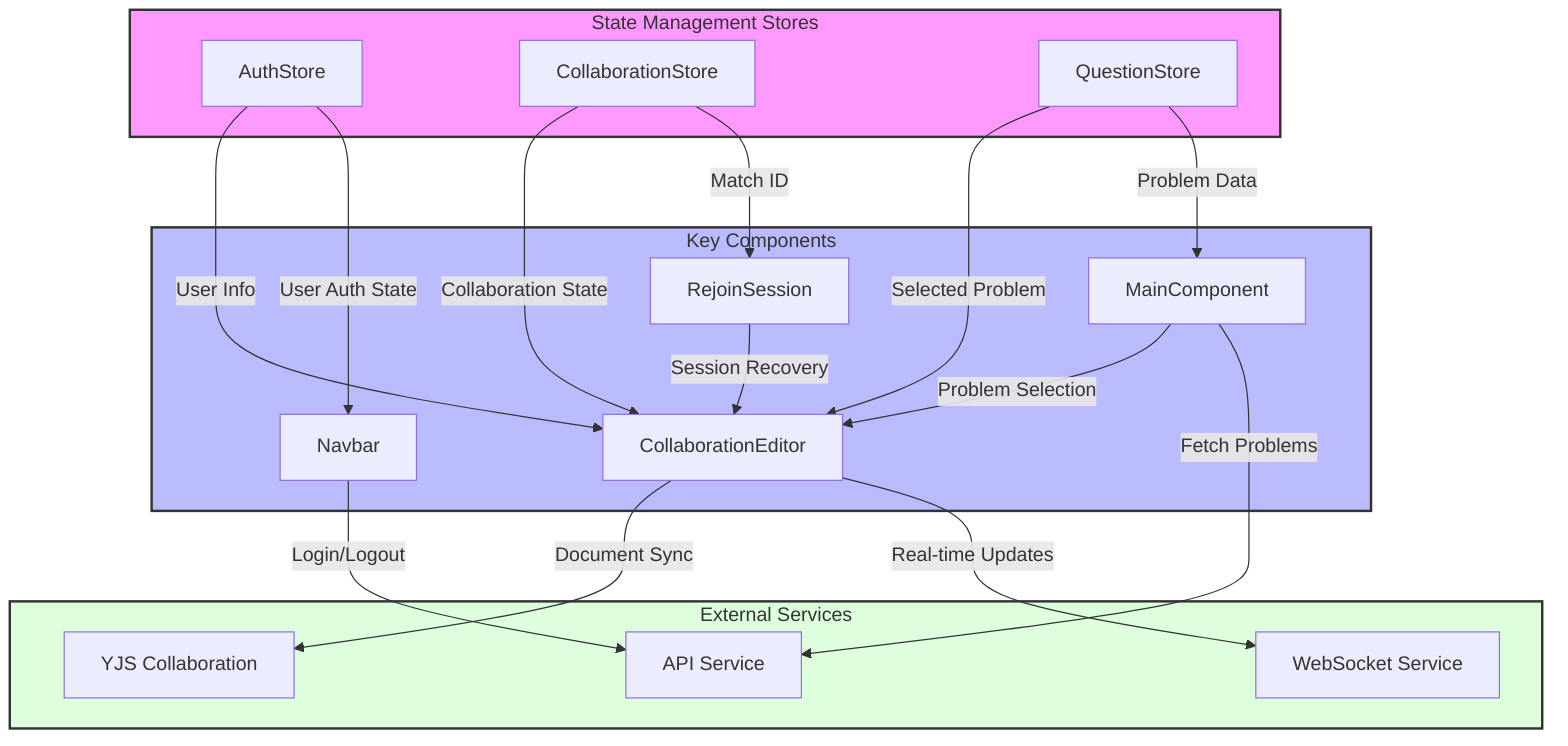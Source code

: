 graph TD
    %% State Stores
    subgraph StateStores["State Management Stores"]
        AuthStore[AuthStore]
        CollabStore[CollaborationStore]
        QuestionStore[QuestionStore]
    end

    %% Components with State Usage
    subgraph Components["Key Components"]
        Navbar[Navbar]
        MainComponent[MainComponent]
        CollabEditor[CollaborationEditor]
        RejoinSession[RejoinSession]
    end

    %% External Services
    subgraph External["External Services"]
        API[API Service]
        WebSocket[WebSocket Service]
        YJS[YJS Collaboration]
    end

    %% State Flow
    AuthStore --> |User Auth State|Navbar
    AuthStore --> |User Info|CollabEditor
    
    CollabStore --> |Match ID|RejoinSession
    CollabStore --> |Collaboration State|CollabEditor
    
    QuestionStore --> |Problem Data|MainComponent
    QuestionStore --> |Selected Problem|CollabEditor

    %% External Communications
    Navbar --> |Login/Logout|API
    CollabEditor --> |Real-time Updates|WebSocket
    CollabEditor --> |Document Sync|YJS
    MainComponent --> |Fetch Problems|API

    %% Component Interactions
    MainComponent --> |Problem Selection|CollabEditor
    RejoinSession --> |Session Recovery|CollabEditor

    style StateStores fill:#f9f,stroke:#333,stroke-width:2px
    style Components fill:#bbf,stroke:#333,stroke-width:2px
    style External fill:#dfd,stroke:#333,stroke-width:2px